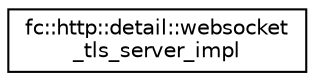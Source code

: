 digraph "Graphical Class Hierarchy"
{
  edge [fontname="Helvetica",fontsize="10",labelfontname="Helvetica",labelfontsize="10"];
  node [fontname="Helvetica",fontsize="10",shape=record];
  rankdir="LR";
  Node0 [label="fc::http::detail::websocket\l_tls_server_impl",height=0.2,width=0.4,color="black", fillcolor="white", style="filled",URL="$classfc_1_1http_1_1detail_1_1websocket__tls__server__impl.html"];
}
